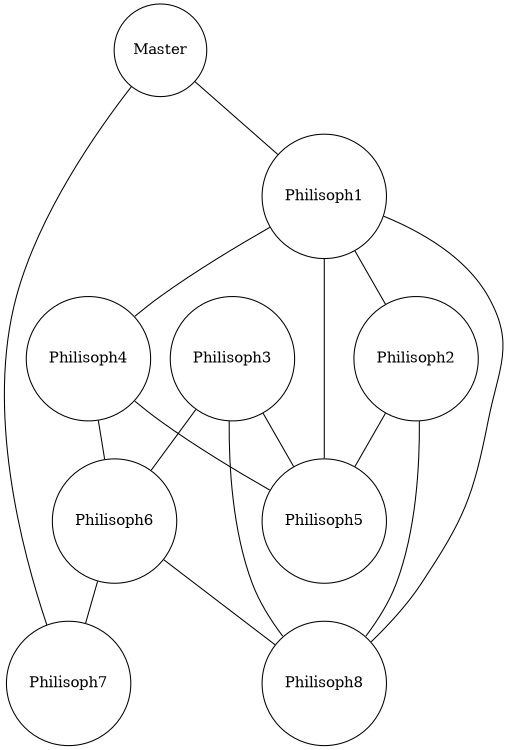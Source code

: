 graph ClusterNodes {
		graph [ dpi = 600 ]; 
		rankdir=UD;
		size="8,5";
		node [shape = circle];
	Master -- Philisoph7
	Master -- Philisoph1
	Philisoph1 -- Philisoph5
	Philisoph1 -- Philisoph2
	Philisoph1 -- Philisoph4
	Philisoph1 -- Philisoph8
	Philisoph2 -- Philisoph8
	Philisoph2 -- Philisoph5
	Philisoph3 -- Philisoph6
	Philisoph3 -- Philisoph8
	Philisoph3 -- Philisoph5
	Philisoph4 -- Philisoph5
	Philisoph4 -- Philisoph6
	Philisoph6 -- Philisoph7
	Philisoph6 -- Philisoph8
	
}
